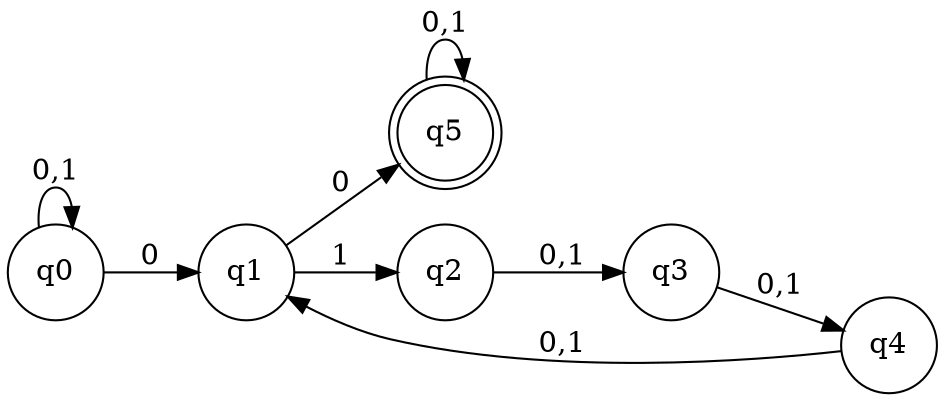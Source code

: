 digraph TP03_01_b {
	rankdir=LR;
	graph [dpi = 300];
	node [shape = doublecircle]; q5;
	node [shape = circle];
	q0 -> q0 [label="0,1"]; q0 -> q1 [label="0"  ];
	q1 -> q5 [label="0"  ]; q1 -> q2 [label="1"  ];  
	q2 -> q3 [label="0,1"];
	q3 -> q4 [label="0,1"];
	q4 -> q1 [label="0,1"];
	q5 -> q5 [label="0,1"];
}

